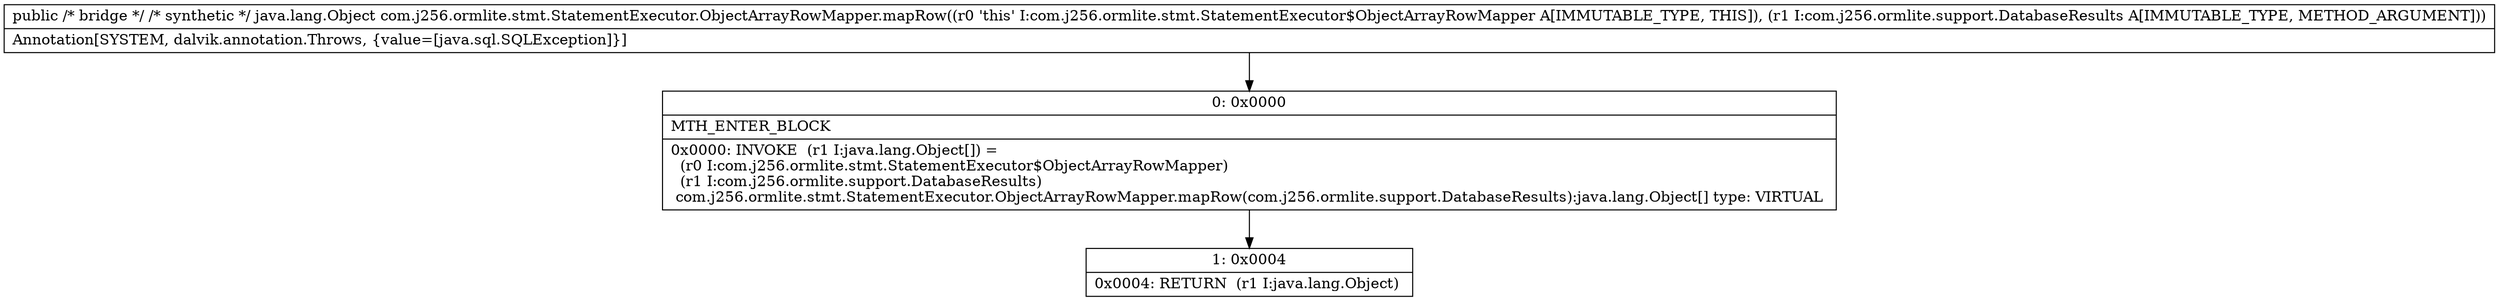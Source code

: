 digraph "CFG forcom.j256.ormlite.stmt.StatementExecutor.ObjectArrayRowMapper.mapRow(Lcom\/j256\/ormlite\/support\/DatabaseResults;)Ljava\/lang\/Object;" {
Node_0 [shape=record,label="{0\:\ 0x0000|MTH_ENTER_BLOCK\l|0x0000: INVOKE  (r1 I:java.lang.Object[]) = \l  (r0 I:com.j256.ormlite.stmt.StatementExecutor$ObjectArrayRowMapper)\l  (r1 I:com.j256.ormlite.support.DatabaseResults)\l com.j256.ormlite.stmt.StatementExecutor.ObjectArrayRowMapper.mapRow(com.j256.ormlite.support.DatabaseResults):java.lang.Object[] type: VIRTUAL \l}"];
Node_1 [shape=record,label="{1\:\ 0x0004|0x0004: RETURN  (r1 I:java.lang.Object) \l}"];
MethodNode[shape=record,label="{public \/* bridge *\/ \/* synthetic *\/ java.lang.Object com.j256.ormlite.stmt.StatementExecutor.ObjectArrayRowMapper.mapRow((r0 'this' I:com.j256.ormlite.stmt.StatementExecutor$ObjectArrayRowMapper A[IMMUTABLE_TYPE, THIS]), (r1 I:com.j256.ormlite.support.DatabaseResults A[IMMUTABLE_TYPE, METHOD_ARGUMENT]))  | Annotation[SYSTEM, dalvik.annotation.Throws, \{value=[java.sql.SQLException]\}]\l}"];
MethodNode -> Node_0;
Node_0 -> Node_1;
}

